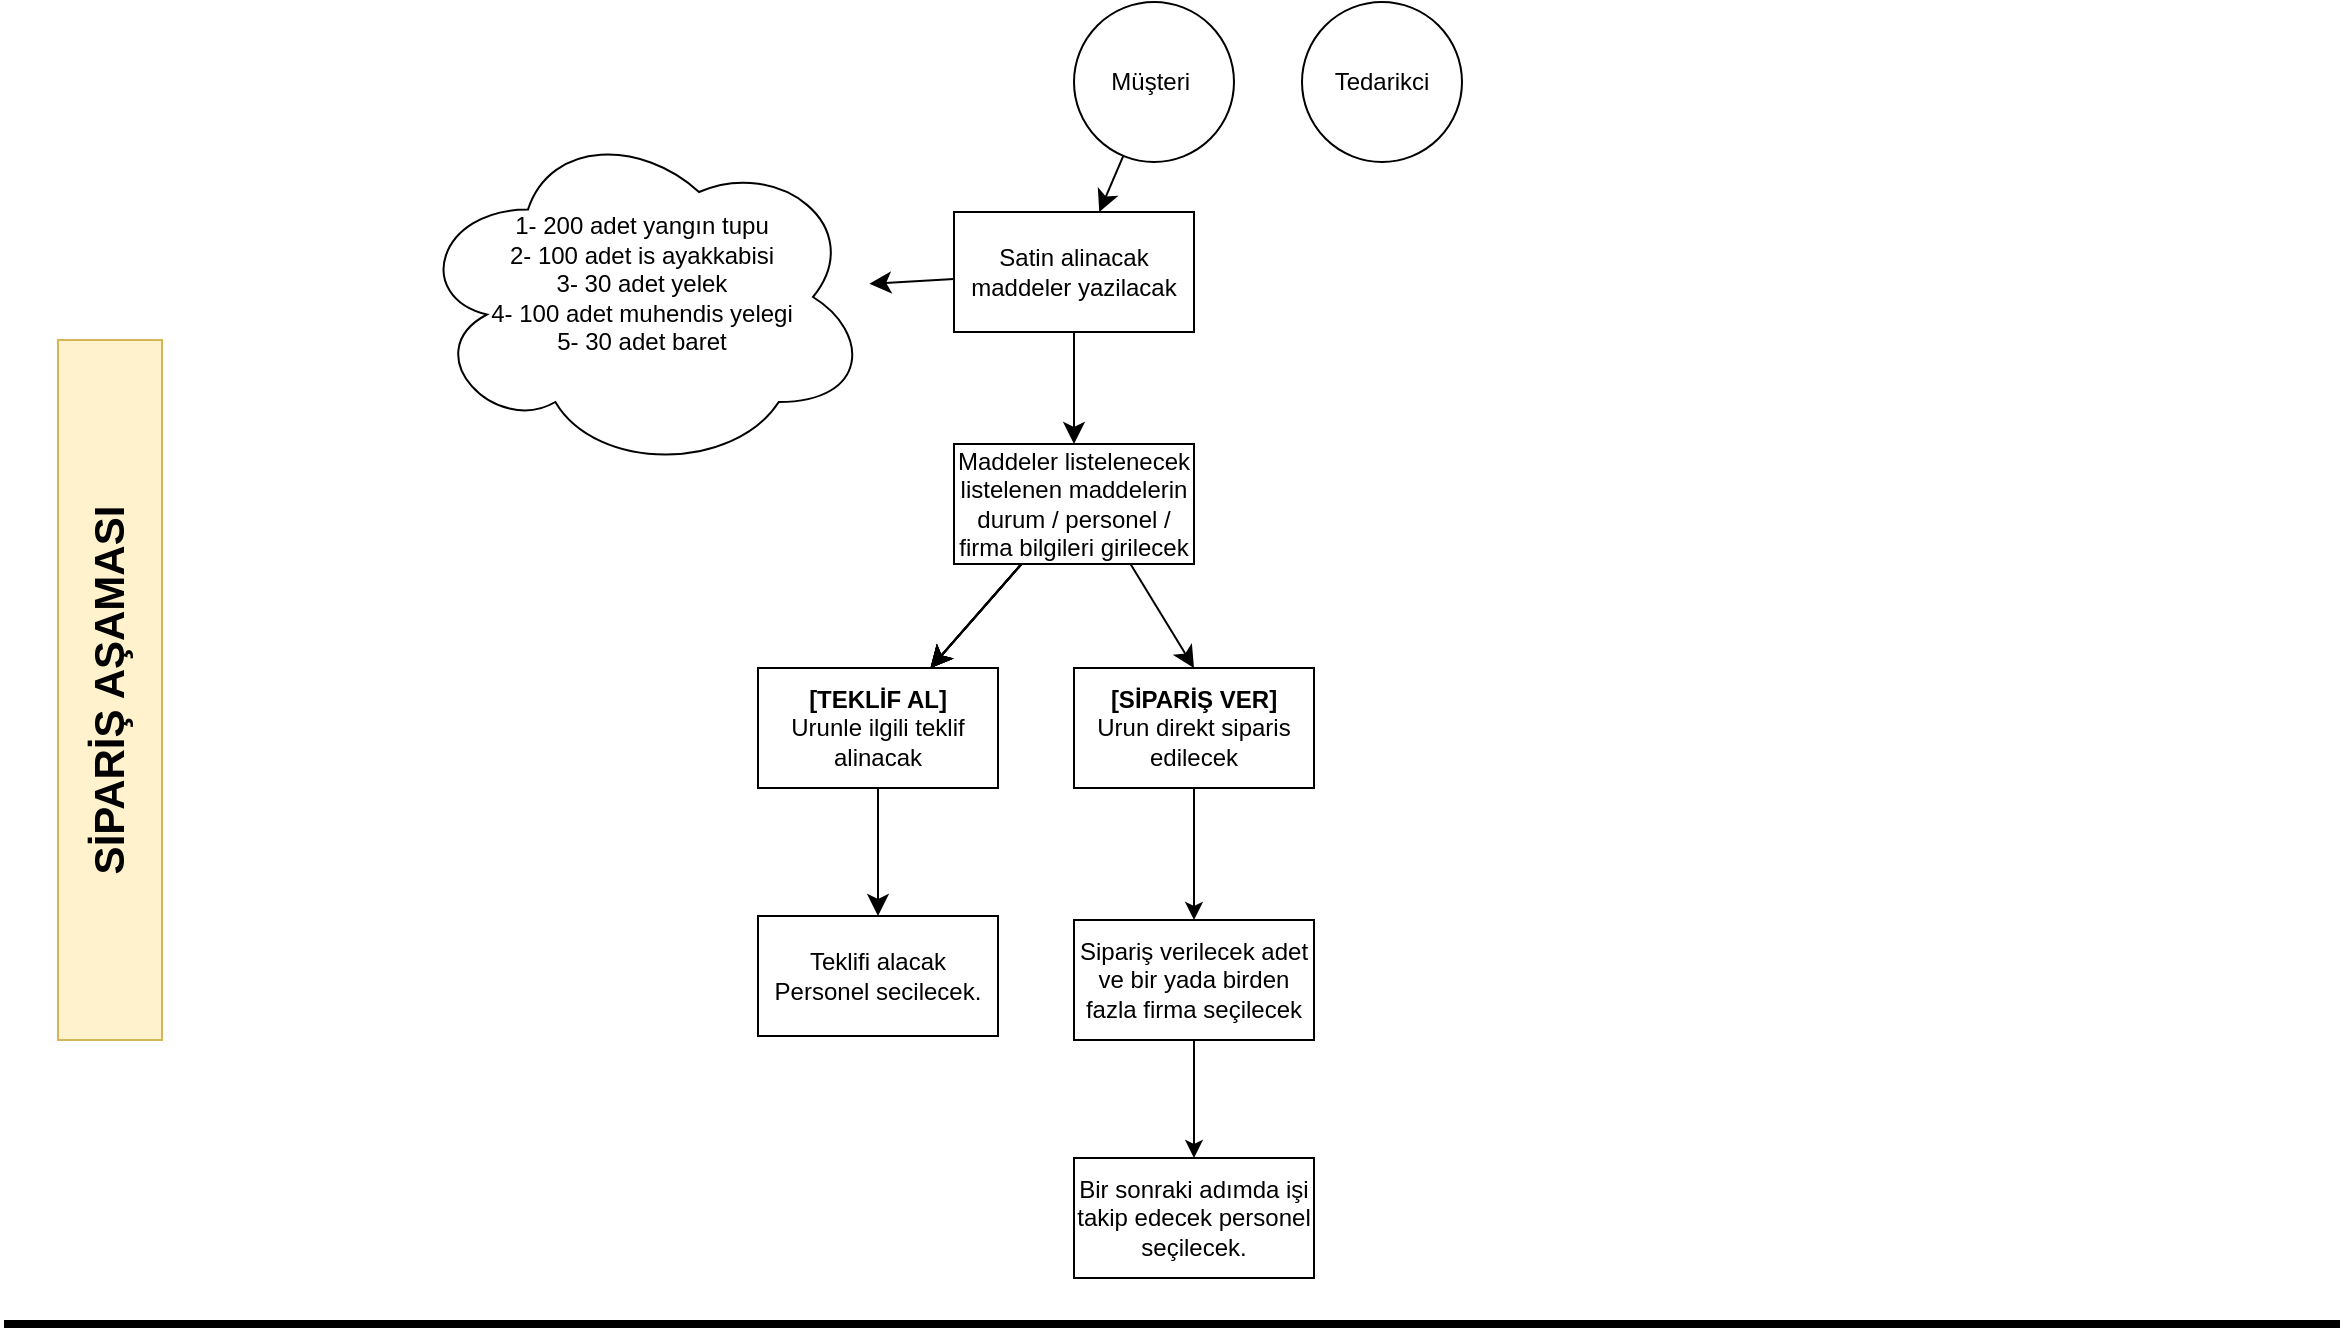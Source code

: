 <mxfile version="25.0.3">
  <diagram name="Sayfa -1" id="I3E2D-fKD2uTysnvvCk9">
    <mxGraphModel dx="1834" dy="1146" grid="0" gridSize="10" guides="1" tooltips="1" connect="1" arrows="1" fold="1" page="0" pageScale="1" pageWidth="827" pageHeight="1169" math="0" shadow="0">
      <root>
        <mxCell id="0" />
        <mxCell id="1" parent="0" />
        <mxCell id="FyE42bV6pMRHhxCbuQlU-3" value="" style="edgeStyle=none;curved=1;rounded=0;orthogonalLoop=1;jettySize=auto;html=1;fontSize=12;startSize=8;endSize=8;" parent="1" source="EjiDBl4ryGXT1y-goV6G-1" target="FyE42bV6pMRHhxCbuQlU-2" edge="1">
          <mxGeometry relative="1" as="geometry" />
        </mxCell>
        <mxCell id="EjiDBl4ryGXT1y-goV6G-1" value="Müşteri&amp;nbsp;" style="ellipse;whiteSpace=wrap;html=1;" parent="1" vertex="1">
          <mxGeometry x="175" y="-87" width="80" height="80" as="geometry" />
        </mxCell>
        <mxCell id="FyE42bV6pMRHhxCbuQlU-1" value="Tedarikci" style="ellipse;whiteSpace=wrap;html=1;" parent="1" vertex="1">
          <mxGeometry x="289" y="-87" width="80" height="80" as="geometry" />
        </mxCell>
        <mxCell id="FyE42bV6pMRHhxCbuQlU-5" value="" style="edgeStyle=none;curved=1;rounded=0;orthogonalLoop=1;jettySize=auto;html=1;fontSize=12;startSize=8;endSize=8;" parent="1" source="FyE42bV6pMRHhxCbuQlU-2" target="FyE42bV6pMRHhxCbuQlU-4" edge="1">
          <mxGeometry relative="1" as="geometry" />
        </mxCell>
        <mxCell id="RrLERUCqL4qP3EQ1UaGa-2" value="" style="edgeStyle=none;curved=1;rounded=0;orthogonalLoop=1;jettySize=auto;html=1;fontSize=12;startSize=8;endSize=8;" parent="1" source="FyE42bV6pMRHhxCbuQlU-2" target="RrLERUCqL4qP3EQ1UaGa-1" edge="1">
          <mxGeometry relative="1" as="geometry" />
        </mxCell>
        <mxCell id="FyE42bV6pMRHhxCbuQlU-2" value="Satin alinacak maddeler yazilacak" style="whiteSpace=wrap;html=1;" parent="1" vertex="1">
          <mxGeometry x="115" y="18" width="120" height="60" as="geometry" />
        </mxCell>
        <mxCell id="RrLERUCqL4qP3EQ1UaGa-4" value="" style="edgeStyle=none;curved=1;rounded=0;orthogonalLoop=1;jettySize=auto;html=1;fontSize=12;startSize=8;endSize=8;" parent="1" source="FyE42bV6pMRHhxCbuQlU-4" target="RrLERUCqL4qP3EQ1UaGa-3" edge="1">
          <mxGeometry relative="1" as="geometry" />
        </mxCell>
        <mxCell id="RrLERUCqL4qP3EQ1UaGa-5" value="" style="edgeStyle=none;curved=1;rounded=0;orthogonalLoop=1;jettySize=auto;html=1;fontSize=12;startSize=8;endSize=8;" parent="1" source="FyE42bV6pMRHhxCbuQlU-4" target="RrLERUCqL4qP3EQ1UaGa-3" edge="1">
          <mxGeometry relative="1" as="geometry" />
        </mxCell>
        <mxCell id="RrLERUCqL4qP3EQ1UaGa-6" value="" style="edgeStyle=none;curved=1;rounded=0;orthogonalLoop=1;jettySize=auto;html=1;fontSize=12;startSize=8;endSize=8;" parent="1" source="FyE42bV6pMRHhxCbuQlU-4" target="RrLERUCqL4qP3EQ1UaGa-3" edge="1">
          <mxGeometry relative="1" as="geometry" />
        </mxCell>
        <mxCell id="RrLERUCqL4qP3EQ1UaGa-7" value="" style="edgeStyle=none;curved=1;rounded=0;orthogonalLoop=1;jettySize=auto;html=1;fontSize=12;startSize=8;endSize=8;" parent="1" source="FyE42bV6pMRHhxCbuQlU-4" target="RrLERUCqL4qP3EQ1UaGa-3" edge="1">
          <mxGeometry relative="1" as="geometry" />
        </mxCell>
        <mxCell id="RrLERUCqL4qP3EQ1UaGa-10" value="" style="edgeStyle=none;curved=1;rounded=0;orthogonalLoop=1;jettySize=auto;html=1;fontSize=12;startSize=8;endSize=8;" parent="1" source="FyE42bV6pMRHhxCbuQlU-4" target="RrLERUCqL4qP3EQ1UaGa-3" edge="1">
          <mxGeometry relative="1" as="geometry" />
        </mxCell>
        <mxCell id="RrLERUCqL4qP3EQ1UaGa-12" style="edgeStyle=none;curved=1;rounded=0;orthogonalLoop=1;jettySize=auto;html=1;entryX=0.5;entryY=0;entryDx=0;entryDy=0;fontSize=12;startSize=8;endSize=8;" parent="1" target="RrLERUCqL4qP3EQ1UaGa-11" edge="1">
          <mxGeometry relative="1" as="geometry">
            <mxPoint x="203.244" y="194" as="sourcePoint" />
          </mxGeometry>
        </mxCell>
        <mxCell id="FyE42bV6pMRHhxCbuQlU-4" value="Maddeler listelenecek listelenen maddelerin durum / personel / firma bilgileri girilecek" style="whiteSpace=wrap;html=1;" parent="1" vertex="1">
          <mxGeometry x="115" y="134" width="120" height="60" as="geometry" />
        </mxCell>
        <mxCell id="RrLERUCqL4qP3EQ1UaGa-1" value="1- 200 adet yangın tupu&lt;div&gt;2- 100 adet is ayakkabisi&lt;/div&gt;&lt;div&gt;3- 30 adet yelek&lt;/div&gt;&lt;div&gt;4- 100 adet muhendis yelegi&lt;/div&gt;&lt;div&gt;5- 30 adet baret&lt;br&gt;&lt;div&gt;&lt;br&gt;&lt;/div&gt;&lt;/div&gt;" style="ellipse;shape=cloud;whiteSpace=wrap;html=1;" parent="1" vertex="1">
          <mxGeometry x="-155" y="-27" width="228" height="175" as="geometry" />
        </mxCell>
        <mxCell id="RrLERUCqL4qP3EQ1UaGa-14" value="" style="edgeStyle=none;curved=1;rounded=0;orthogonalLoop=1;jettySize=auto;html=1;fontSize=12;startSize=8;endSize=8;" parent="1" source="RrLERUCqL4qP3EQ1UaGa-3" target="RrLERUCqL4qP3EQ1UaGa-13" edge="1">
          <mxGeometry relative="1" as="geometry" />
        </mxCell>
        <mxCell id="RrLERUCqL4qP3EQ1UaGa-3" value="&lt;b&gt;[TEKLİF AL]&lt;/b&gt;&lt;br&gt;Urunle ilgili teklif alinacak" style="whiteSpace=wrap;html=1;" parent="1" vertex="1">
          <mxGeometry x="17" y="246" width="120" height="60" as="geometry" />
        </mxCell>
        <mxCell id="5AZsvfU4Qy47yrpIjcS5-2" value="" style="edgeStyle=orthogonalEdgeStyle;rounded=0;orthogonalLoop=1;jettySize=auto;html=1;" edge="1" parent="1" source="RrLERUCqL4qP3EQ1UaGa-11" target="5AZsvfU4Qy47yrpIjcS5-1">
          <mxGeometry relative="1" as="geometry" />
        </mxCell>
        <mxCell id="RrLERUCqL4qP3EQ1UaGa-11" value="&lt;b&gt;[SİPARİŞ VER]&lt;/b&gt;&lt;br&gt;Urun direkt siparis edilecek" style="whiteSpace=wrap;html=1;" parent="1" vertex="1">
          <mxGeometry x="175" y="246" width="120" height="60" as="geometry" />
        </mxCell>
        <mxCell id="RrLERUCqL4qP3EQ1UaGa-13" value="Teklifi alacak Personel secilecek." style="whiteSpace=wrap;html=1;" parent="1" vertex="1">
          <mxGeometry x="17" y="370" width="120" height="60" as="geometry" />
        </mxCell>
        <mxCell id="5AZsvfU4Qy47yrpIjcS5-4" value="" style="edgeStyle=orthogonalEdgeStyle;rounded=0;orthogonalLoop=1;jettySize=auto;html=1;" edge="1" parent="1" source="5AZsvfU4Qy47yrpIjcS5-1" target="5AZsvfU4Qy47yrpIjcS5-3">
          <mxGeometry relative="1" as="geometry" />
        </mxCell>
        <mxCell id="5AZsvfU4Qy47yrpIjcS5-1" value="Sipariş verilecek adet ve bir yada birden fazla firma seçilecek" style="whiteSpace=wrap;html=1;" vertex="1" parent="1">
          <mxGeometry x="175" y="372" width="120" height="60" as="geometry" />
        </mxCell>
        <mxCell id="5AZsvfU4Qy47yrpIjcS5-3" value="Bir sonraki adımda işi takip edecek personel seçilecek." style="whiteSpace=wrap;html=1;" vertex="1" parent="1">
          <mxGeometry x="175" y="491" width="120" height="60" as="geometry" />
        </mxCell>
        <mxCell id="5AZsvfU4Qy47yrpIjcS5-26" value="" style="line;strokeWidth=4;html=1;perimeter=backbonePerimeter;points=[];outlineConnect=0;" vertex="1" parent="1">
          <mxGeometry x="-360" y="569" width="1168" height="10" as="geometry" />
        </mxCell>
        <mxCell id="5AZsvfU4Qy47yrpIjcS5-27" value="&lt;h2&gt;&lt;b&gt;&lt;font style=&quot;font-size: 21px; line-height: 220%;&quot;&gt;SİPARİŞ AŞAMASI&lt;/font&gt;&lt;/b&gt;&lt;/h2&gt;" style="shape=rect;dashed=0;shadow=0;html=1;whiteSpace=wrap;direction=south;horizontal=0;fillColor=#fff2cc;strokeColor=#d6b656;" vertex="1" parent="1">
          <mxGeometry x="-333" y="82" width="52" height="350" as="geometry" />
        </mxCell>
      </root>
    </mxGraphModel>
  </diagram>
</mxfile>

